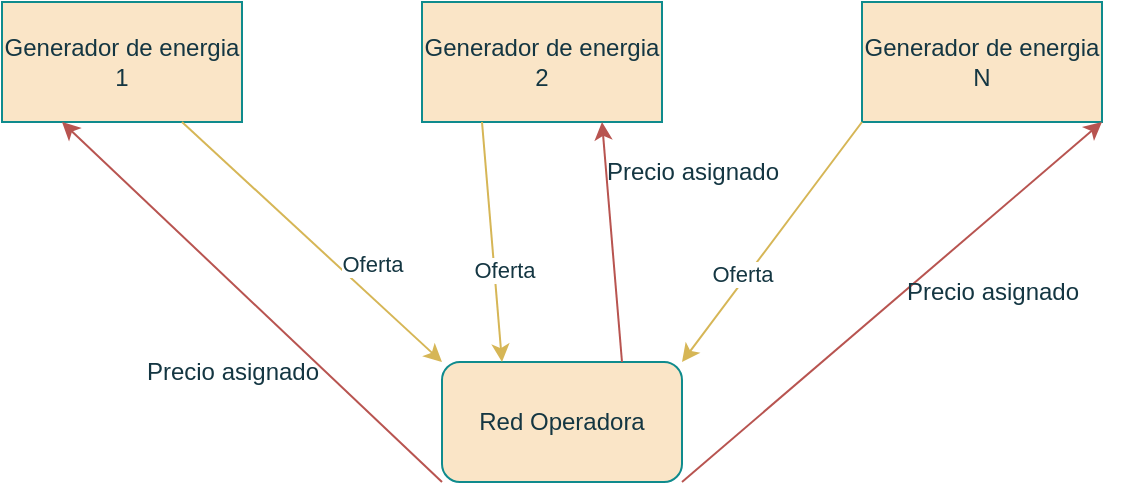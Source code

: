 <mxfile version="26.0.14">
  <diagram name="Page-1" id="cQfFuEuM9Dd1aU2YPaY8">
    <mxGraphModel dx="665" dy="595" grid="1" gridSize="10" guides="1" tooltips="1" connect="1" arrows="1" fold="1" page="1" pageScale="1" pageWidth="827" pageHeight="1169" math="0" shadow="0">
      <root>
        <mxCell id="0" />
        <mxCell id="1" parent="0" />
        <mxCell id="WjQP4m5-syQWJHnDS2zD-1" value="Generador de energia 2" style="rounded=0;whiteSpace=wrap;html=1;labelBackgroundColor=none;fillColor=#FAE5C7;strokeColor=#0F8B8D;fontColor=#143642;" vertex="1" parent="1">
          <mxGeometry x="260" y="200" width="120" height="60" as="geometry" />
        </mxCell>
        <mxCell id="WjQP4m5-syQWJHnDS2zD-3" value="Generador de energia 1" style="rounded=0;whiteSpace=wrap;html=1;labelBackgroundColor=none;fillColor=#FAE5C7;strokeColor=#0F8B8D;fontColor=#143642;" vertex="1" parent="1">
          <mxGeometry x="50" y="200" width="120" height="60" as="geometry" />
        </mxCell>
        <mxCell id="WjQP4m5-syQWJHnDS2zD-4" value="Generador de energia N" style="rounded=0;whiteSpace=wrap;html=1;labelBackgroundColor=none;fillColor=#FAE5C7;strokeColor=#0F8B8D;fontColor=#143642;" vertex="1" parent="1">
          <mxGeometry x="480" y="200" width="120" height="60" as="geometry" />
        </mxCell>
        <mxCell id="WjQP4m5-syQWJHnDS2zD-5" value="Red Operadora" style="rounded=1;whiteSpace=wrap;html=1;strokeColor=#0F8B8D;fontColor=#143642;fillColor=#FAE5C7;" vertex="1" parent="1">
          <mxGeometry x="270" y="380" width="120" height="60" as="geometry" />
        </mxCell>
        <mxCell id="WjQP4m5-syQWJHnDS2zD-6" value="" style="endArrow=classic;html=1;rounded=0;strokeColor=#d6b656;fontColor=#143642;fillColor=#fff2cc;exitX=0.75;exitY=1;exitDx=0;exitDy=0;entryX=0;entryY=0;entryDx=0;entryDy=0;" edge="1" parent="1" source="WjQP4m5-syQWJHnDS2zD-3" target="WjQP4m5-syQWJHnDS2zD-5">
          <mxGeometry width="50" height="50" relative="1" as="geometry">
            <mxPoint x="290" y="330" as="sourcePoint" />
            <mxPoint x="340" y="280" as="targetPoint" />
          </mxGeometry>
        </mxCell>
        <mxCell id="WjQP4m5-syQWJHnDS2zD-7" value="Oferta" style="edgeLabel;html=1;align=center;verticalAlign=middle;resizable=0;points=[];strokeColor=#0F8B8D;fontColor=#143642;fillColor=#FAE5C7;" vertex="1" connectable="0" parent="WjQP4m5-syQWJHnDS2zD-6">
          <mxGeometry x="0.415" y="4" relative="1" as="geometry">
            <mxPoint y="-11" as="offset" />
          </mxGeometry>
        </mxCell>
        <mxCell id="WjQP4m5-syQWJHnDS2zD-8" value="" style="endArrow=classic;html=1;rounded=0;strokeColor=#b85450;fontColor=#143642;fillColor=#f8cecc;exitX=0;exitY=1;exitDx=0;exitDy=0;entryX=0.25;entryY=1;entryDx=0;entryDy=0;" edge="1" parent="1" source="WjQP4m5-syQWJHnDS2zD-5" target="WjQP4m5-syQWJHnDS2zD-3">
          <mxGeometry width="50" height="50" relative="1" as="geometry">
            <mxPoint x="290" y="330" as="sourcePoint" />
            <mxPoint x="340" y="280" as="targetPoint" />
          </mxGeometry>
        </mxCell>
        <mxCell id="WjQP4m5-syQWJHnDS2zD-9" value="Precio asignado" style="text;html=1;align=center;verticalAlign=middle;resizable=0;points=[];autosize=1;strokeColor=none;fillColor=none;fontColor=#143642;" vertex="1" parent="1">
          <mxGeometry x="110" y="370" width="110" height="30" as="geometry" />
        </mxCell>
        <mxCell id="WjQP4m5-syQWJHnDS2zD-11" value="" style="endArrow=classic;html=1;rounded=0;strokeColor=#b85450;fontColor=#143642;fillColor=#f8cecc;exitX=0.75;exitY=0;exitDx=0;exitDy=0;entryX=0.75;entryY=1;entryDx=0;entryDy=0;" edge="1" parent="1" source="WjQP4m5-syQWJHnDS2zD-5" target="WjQP4m5-syQWJHnDS2zD-1">
          <mxGeometry width="50" height="50" relative="1" as="geometry">
            <mxPoint x="280" y="450" as="sourcePoint" />
            <mxPoint x="120" y="270" as="targetPoint" />
          </mxGeometry>
        </mxCell>
        <mxCell id="WjQP4m5-syQWJHnDS2zD-12" value="" style="endArrow=classic;html=1;rounded=0;strokeColor=#b85450;fontColor=#143642;fillColor=#f8cecc;exitX=1;exitY=1;exitDx=0;exitDy=0;entryX=1;entryY=1;entryDx=0;entryDy=0;" edge="1" parent="1" source="WjQP4m5-syQWJHnDS2zD-5" target="WjQP4m5-syQWJHnDS2zD-4">
          <mxGeometry width="50" height="50" relative="1" as="geometry">
            <mxPoint x="290" y="460" as="sourcePoint" />
            <mxPoint x="130" y="280" as="targetPoint" />
          </mxGeometry>
        </mxCell>
        <mxCell id="WjQP4m5-syQWJHnDS2zD-13" value="Precio asignado" style="text;html=1;align=center;verticalAlign=middle;resizable=0;points=[];autosize=1;strokeColor=none;fillColor=none;fontColor=#143642;" vertex="1" parent="1">
          <mxGeometry x="340" y="270" width="110" height="30" as="geometry" />
        </mxCell>
        <mxCell id="WjQP4m5-syQWJHnDS2zD-14" value="Precio asignado" style="text;html=1;align=center;verticalAlign=middle;resizable=0;points=[];autosize=1;strokeColor=none;fillColor=none;fontColor=#143642;" vertex="1" parent="1">
          <mxGeometry x="490" y="330" width="110" height="30" as="geometry" />
        </mxCell>
        <mxCell id="WjQP4m5-syQWJHnDS2zD-15" value="" style="endArrow=classic;html=1;rounded=0;strokeColor=#d6b656;fontColor=#143642;fillColor=#fff2cc;exitX=0.25;exitY=1;exitDx=0;exitDy=0;entryX=0.25;entryY=0;entryDx=0;entryDy=0;" edge="1" parent="1" source="WjQP4m5-syQWJHnDS2zD-1" target="WjQP4m5-syQWJHnDS2zD-5">
          <mxGeometry width="50" height="50" relative="1" as="geometry">
            <mxPoint x="180" y="270" as="sourcePoint" />
            <mxPoint x="280" y="390" as="targetPoint" />
          </mxGeometry>
        </mxCell>
        <mxCell id="WjQP4m5-syQWJHnDS2zD-16" value="Oferta" style="edgeLabel;html=1;align=center;verticalAlign=middle;resizable=0;points=[];strokeColor=#0F8B8D;fontColor=#143642;fillColor=#FAE5C7;" vertex="1" connectable="0" parent="WjQP4m5-syQWJHnDS2zD-15">
          <mxGeometry x="0.415" y="4" relative="1" as="geometry">
            <mxPoint y="-11" as="offset" />
          </mxGeometry>
        </mxCell>
        <mxCell id="WjQP4m5-syQWJHnDS2zD-17" value="" style="endArrow=classic;html=1;rounded=0;strokeColor=#d6b656;fontColor=#143642;fillColor=#fff2cc;exitX=0;exitY=1;exitDx=0;exitDy=0;entryX=1;entryY=0;entryDx=0;entryDy=0;" edge="1" parent="1" source="WjQP4m5-syQWJHnDS2zD-4" target="WjQP4m5-syQWJHnDS2zD-5">
          <mxGeometry width="50" height="50" relative="1" as="geometry">
            <mxPoint x="190" y="280" as="sourcePoint" />
            <mxPoint x="290" y="400" as="targetPoint" />
          </mxGeometry>
        </mxCell>
        <mxCell id="WjQP4m5-syQWJHnDS2zD-18" value="Oferta" style="edgeLabel;html=1;align=center;verticalAlign=middle;resizable=0;points=[];strokeColor=#0F8B8D;fontColor=#143642;fillColor=#FAE5C7;" vertex="1" connectable="0" parent="WjQP4m5-syQWJHnDS2zD-17">
          <mxGeometry x="0.415" y="4" relative="1" as="geometry">
            <mxPoint y="-11" as="offset" />
          </mxGeometry>
        </mxCell>
      </root>
    </mxGraphModel>
  </diagram>
</mxfile>
